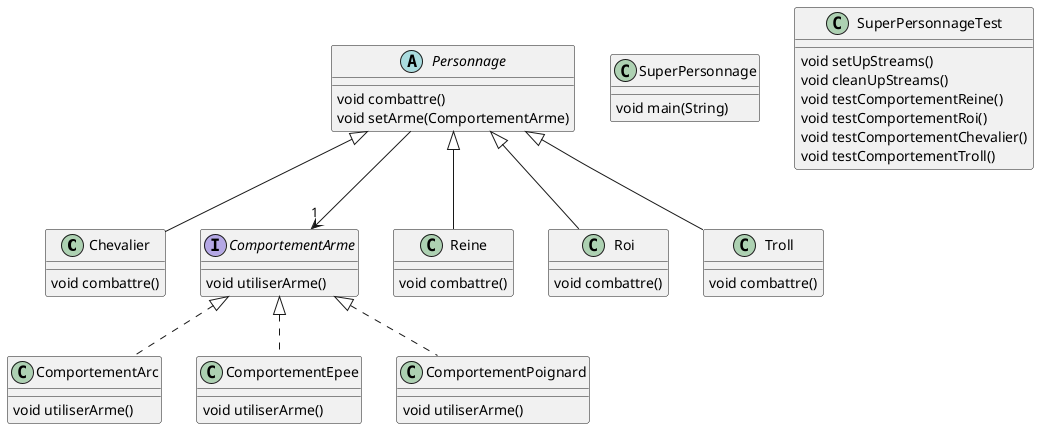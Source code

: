 @startuml

' definitions
' -----------

' package ""
class Chevalier
class ComportementArc
interface ComportementArme
class ComportementEpee
class ComportementPoignard
abstract Personnage
class Reine
class Roi
class SuperPersonnage
class SuperPersonnageTest
class Troll
' end package

' content
' -------

' SuperPersonnage:
SuperPersonnage : void main(String)

' Troll:
Personnage <|-- Troll
Troll : void combattre()

' Chevalier:
Personnage <|-- Chevalier
Chevalier : void combattre()

' ComportementArme:
ComportementArme : void utiliserArme()

' ComportementEpee:
ComportementArme <|.. ComportementEpee
ComportementEpee : void utiliserArme()

' Personnage:
Personnage --> "1" ComportementArme
Personnage : void combattre()
Personnage : void setArme(ComportementArme)

' Roi:
Personnage <|-- Roi
Roi : void combattre()

' ComportementPoignard:
ComportementArme <|.. ComportementPoignard
ComportementPoignard : void utiliserArme()

' Reine:
Personnage <|-- Reine
Reine : void combattre()

' SuperPersonnageTest:
SuperPersonnageTest : void setUpStreams()
SuperPersonnageTest : void cleanUpStreams()
SuperPersonnageTest : void testComportementReine()
SuperPersonnageTest : void testComportementRoi()
SuperPersonnageTest : void testComportementChevalier()
SuperPersonnageTest : void testComportementTroll()

' ComportementArc:
ComportementArme <|.. ComportementArc
ComportementArc : void utiliserArme()

@enduml
